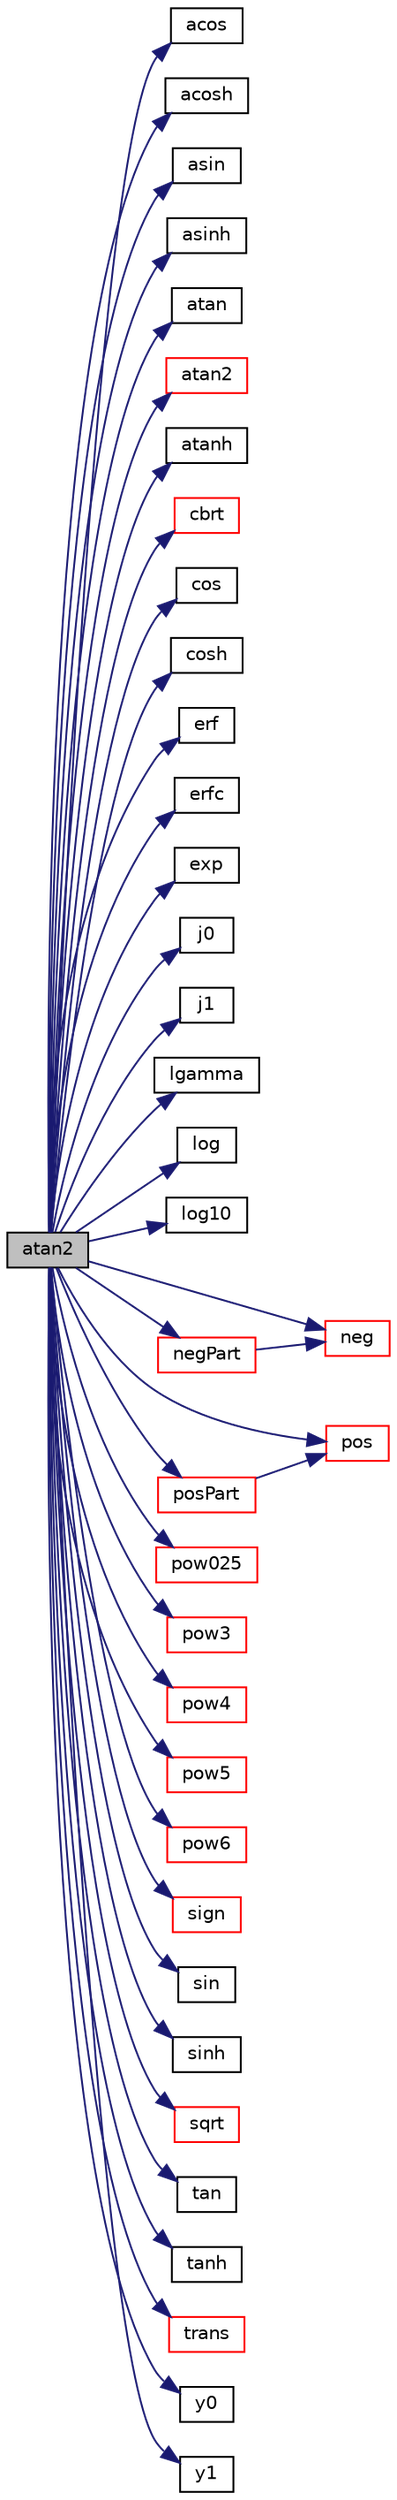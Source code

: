 digraph "atan2"
{
  bgcolor="transparent";
  edge [fontname="Helvetica",fontsize="10",labelfontname="Helvetica",labelfontsize="10"];
  node [fontname="Helvetica",fontsize="10",shape=record];
  rankdir="LR";
  Node89134 [label="atan2",height=0.2,width=0.4,color="black", fillcolor="grey75", style="filled", fontcolor="black"];
  Node89134 -> Node89135 [color="midnightblue",fontsize="10",style="solid",fontname="Helvetica"];
  Node89135 [label="acos",height=0.2,width=0.4,color="black",URL="$a21851.html#af1788b4e662ef398105742fd8bc861fc"];
  Node89134 -> Node89136 [color="midnightblue",fontsize="10",style="solid",fontname="Helvetica"];
  Node89136 [label="acosh",height=0.2,width=0.4,color="black",URL="$a21851.html#a7ee7684456285ef2d4ad2bfc1acc70eb"];
  Node89134 -> Node89137 [color="midnightblue",fontsize="10",style="solid",fontname="Helvetica"];
  Node89137 [label="asin",height=0.2,width=0.4,color="black",URL="$a21851.html#a0f833aaca51130190a5001a7e5392f8a"];
  Node89134 -> Node89138 [color="midnightblue",fontsize="10",style="solid",fontname="Helvetica"];
  Node89138 [label="asinh",height=0.2,width=0.4,color="black",URL="$a21851.html#afc919e4571e2718bd0928d9fe9fe05d9"];
  Node89134 -> Node89139 [color="midnightblue",fontsize="10",style="solid",fontname="Helvetica"];
  Node89139 [label="atan",height=0.2,width=0.4,color="black",URL="$a21851.html#ad6eae891a1f3036557375a5820d2aedd"];
  Node89134 -> Node89140 [color="midnightblue",fontsize="10",style="solid",fontname="Helvetica"];
  Node89140 [label="atan2",height=0.2,width=0.4,color="red",URL="$a21851.html#a7c3244436f5bb68e49184c00b86ccc8d"];
  Node89134 -> Node89144 [color="midnightblue",fontsize="10",style="solid",fontname="Helvetica"];
  Node89144 [label="atanh",height=0.2,width=0.4,color="black",URL="$a21851.html#ab0b04d3c17f60b6d0e1b94965732788a"];
  Node89134 -> Node89145 [color="midnightblue",fontsize="10",style="solid",fontname="Helvetica"];
  Node89145 [label="cbrt",height=0.2,width=0.4,color="red",URL="$a21851.html#aca0b7feea326c0e1e9e04078a319d019"];
  Node89134 -> Node89148 [color="midnightblue",fontsize="10",style="solid",fontname="Helvetica"];
  Node89148 [label="cos",height=0.2,width=0.4,color="black",URL="$a21851.html#aebb41a148f7cf44b63e12f69e487e49f"];
  Node89134 -> Node89149 [color="midnightblue",fontsize="10",style="solid",fontname="Helvetica"];
  Node89149 [label="cosh",height=0.2,width=0.4,color="black",URL="$a21851.html#a3932d96c91c4cd6e04cf952338e7b5db"];
  Node89134 -> Node89150 [color="midnightblue",fontsize="10",style="solid",fontname="Helvetica"];
  Node89150 [label="erf",height=0.2,width=0.4,color="black",URL="$a21851.html#a4ca8212bed8b44f128676f95c4d62bf3"];
  Node89134 -> Node89151 [color="midnightblue",fontsize="10",style="solid",fontname="Helvetica"];
  Node89151 [label="erfc",height=0.2,width=0.4,color="black",URL="$a21851.html#a0bf32f01fb2ed3b691fdcd0bd8b182df"];
  Node89134 -> Node89152 [color="midnightblue",fontsize="10",style="solid",fontname="Helvetica"];
  Node89152 [label="exp",height=0.2,width=0.4,color="black",URL="$a21851.html#a12bca6c677fcf0977532179c3cb9bb89"];
  Node89134 -> Node89153 [color="midnightblue",fontsize="10",style="solid",fontname="Helvetica"];
  Node89153 [label="j0",height=0.2,width=0.4,color="black",URL="$a21851.html#af49d6e159102d039821a05477b87e44e"];
  Node89134 -> Node89154 [color="midnightblue",fontsize="10",style="solid",fontname="Helvetica"];
  Node89154 [label="j1",height=0.2,width=0.4,color="black",URL="$a21851.html#a2c78c31adb3b8f2a95560d188aecdbec"];
  Node89134 -> Node89155 [color="midnightblue",fontsize="10",style="solid",fontname="Helvetica"];
  Node89155 [label="lgamma",height=0.2,width=0.4,color="black",URL="$a21851.html#a26ec6e5e1885acc36bdb70464a4d694e"];
  Node89134 -> Node89156 [color="midnightblue",fontsize="10",style="solid",fontname="Helvetica"];
  Node89156 [label="log",height=0.2,width=0.4,color="black",URL="$a21851.html#a6e89590da9859ad497977e08f110d4b5"];
  Node89134 -> Node89157 [color="midnightblue",fontsize="10",style="solid",fontname="Helvetica"];
  Node89157 [label="log10",height=0.2,width=0.4,color="black",URL="$a21851.html#a58a2d0da0179f2ae967ab96f82818a3b"];
  Node89134 -> Node89158 [color="midnightblue",fontsize="10",style="solid",fontname="Helvetica"];
  Node89158 [label="neg",height=0.2,width=0.4,color="red",URL="$a21851.html#aad5b44612e484eb87fcea79a3d19ee04"];
  Node89134 -> Node89159 [color="midnightblue",fontsize="10",style="solid",fontname="Helvetica"];
  Node89159 [label="negPart",height=0.2,width=0.4,color="red",URL="$a21851.html#a7eb48153d967d618826a27dd19d4a0de"];
  Node89159 -> Node89158 [color="midnightblue",fontsize="10",style="solid",fontname="Helvetica"];
  Node89134 -> Node89160 [color="midnightblue",fontsize="10",style="solid",fontname="Helvetica"];
  Node89160 [label="pos",height=0.2,width=0.4,color="red",URL="$a21851.html#a09a190b59f3d01b258bca0fa964a6212"];
  Node89134 -> Node89161 [color="midnightblue",fontsize="10",style="solid",fontname="Helvetica"];
  Node89161 [label="posPart",height=0.2,width=0.4,color="red",URL="$a21851.html#aec8f030747cb95b213dcfbfc30a43abb"];
  Node89161 -> Node89160 [color="midnightblue",fontsize="10",style="solid",fontname="Helvetica"];
  Node89134 -> Node89162 [color="midnightblue",fontsize="10",style="solid",fontname="Helvetica"];
  Node89162 [label="pow025",height=0.2,width=0.4,color="red",URL="$a21851.html#af8d7dc24dfce32ee37c1210e616966e1"];
  Node89134 -> Node89163 [color="midnightblue",fontsize="10",style="solid",fontname="Helvetica"];
  Node89163 [label="pow3",height=0.2,width=0.4,color="red",URL="$a21851.html#a2e8f5d970ee4fb466536c3c46bae91fe"];
  Node89134 -> Node89164 [color="midnightblue",fontsize="10",style="solid",fontname="Helvetica"];
  Node89164 [label="pow4",height=0.2,width=0.4,color="red",URL="$a21851.html#aa0ae321d4861170e35fbb938636a4f40"];
  Node89134 -> Node89165 [color="midnightblue",fontsize="10",style="solid",fontname="Helvetica"];
  Node89165 [label="pow5",height=0.2,width=0.4,color="red",URL="$a21851.html#a0b7dcaa096eb70c9f06d6301a7948bfb"];
  Node89134 -> Node89166 [color="midnightblue",fontsize="10",style="solid",fontname="Helvetica"];
  Node89166 [label="pow6",height=0.2,width=0.4,color="red",URL="$a21851.html#a04b4396e0871b6db3334ced48a96b80f"];
  Node89134 -> Node89167 [color="midnightblue",fontsize="10",style="solid",fontname="Helvetica"];
  Node89167 [label="sign",height=0.2,width=0.4,color="red",URL="$a21851.html#a221fd301d6c49c5bd4a6c0f5ccb893b2"];
  Node89134 -> Node89168 [color="midnightblue",fontsize="10",style="solid",fontname="Helvetica"];
  Node89168 [label="sin",height=0.2,width=0.4,color="black",URL="$a21851.html#a4517d680df5510934705011b30dcefa6"];
  Node89134 -> Node89169 [color="midnightblue",fontsize="10",style="solid",fontname="Helvetica"];
  Node89169 [label="sinh",height=0.2,width=0.4,color="black",URL="$a21851.html#a529b9d349b19d5d174fb59f2596f8c43"];
  Node89134 -> Node89170 [color="midnightblue",fontsize="10",style="solid",fontname="Helvetica"];
  Node89170 [label="sqrt",height=0.2,width=0.4,color="red",URL="$a21851.html#a8616bd62eebf2342a80222fecb1bda71"];
  Node89134 -> Node89171 [color="midnightblue",fontsize="10",style="solid",fontname="Helvetica"];
  Node89171 [label="tan",height=0.2,width=0.4,color="black",URL="$a21851.html#a18940c864aa0256e0d61061dbfe23243"];
  Node89134 -> Node89172 [color="midnightblue",fontsize="10",style="solid",fontname="Helvetica"];
  Node89172 [label="tanh",height=0.2,width=0.4,color="black",URL="$a21851.html#a495b8b73fde3fbf83457f43628cc4087"];
  Node89134 -> Node89173 [color="midnightblue",fontsize="10",style="solid",fontname="Helvetica"];
  Node89173 [label="trans",height=0.2,width=0.4,color="red",URL="$a21851.html#ae3ae6916fa018cc7c58227b7cea31055"];
  Node89134 -> Node89216 [color="midnightblue",fontsize="10",style="solid",fontname="Helvetica"];
  Node89216 [label="y0",height=0.2,width=0.4,color="black",URL="$a21851.html#a30cc5927b23ad62902bfeab8cc64ef1b"];
  Node89134 -> Node89217 [color="midnightblue",fontsize="10",style="solid",fontname="Helvetica"];
  Node89217 [label="y1",height=0.2,width=0.4,color="black",URL="$a21851.html#a7e98eb36b7cdbd7648def4d7b3fbe0a7"];
}
